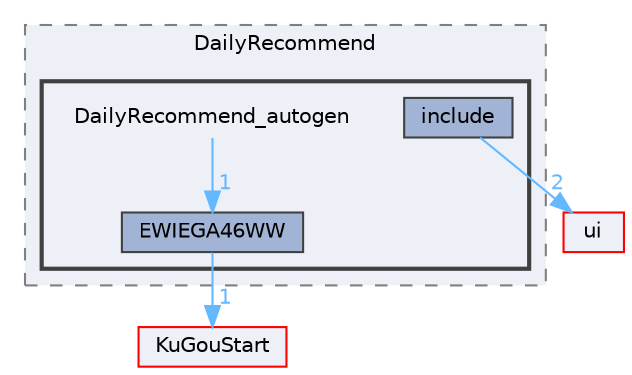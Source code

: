 digraph "DailyRecommend_autogen"
{
 // LATEX_PDF_SIZE
  bgcolor="transparent";
  edge [fontname=Helvetica,fontsize=10,labelfontname=Helvetica,labelfontsize=10];
  node [fontname=Helvetica,fontsize=10,shape=box,height=0.2,width=0.4];
  compound=true
  subgraph clusterdir_909c097f56161351588142c3141d3658 {
    graph [ bgcolor="#edf0f7", pencolor="grey50", label="DailyRecommend", fontname=Helvetica,fontsize=10 style="filled,dashed", URL="dir_909c097f56161351588142c3141d3658.html",tooltip=""]
  subgraph clusterdir_f7cbe8e0dac860622c3bf0f3a2a84365 {
    graph [ bgcolor="#edf0f7", pencolor="grey25", label="", fontname=Helvetica,fontsize=10 style="filled,bold", URL="dir_f7cbe8e0dac860622c3bf0f3a2a84365.html",tooltip=""]
    dir_f7cbe8e0dac860622c3bf0f3a2a84365 [shape=plaintext, label="DailyRecommend_autogen"];
  dir_dd568fc4a35f61bd20a08550a9ab3977 [label="EWIEGA46WW", fillcolor="#a2b4d6", color="grey25", style="filled", URL="dir_dd568fc4a35f61bd20a08550a9ab3977.html",tooltip=""];
  dir_f343fb2d167344c7226591ac9f78eee8 [label="include", fillcolor="#a2b4d6", color="grey25", style="filled", URL="dir_f343fb2d167344c7226591ac9f78eee8.html",tooltip=""];
  }
  }
  dir_e60601b218beddc6af0778ac41ea9cb2 [label="KuGouStart", fillcolor="#edf0f7", color="red", style="filled", URL="dir_e60601b218beddc6af0778ac41ea9cb2.html",tooltip=""];
  dir_1788f8309b1a812dcb800a185471cf6c [label="ui", fillcolor="#edf0f7", color="red", style="filled", URL="dir_1788f8309b1a812dcb800a185471cf6c.html",tooltip=""];
  dir_f7cbe8e0dac860622c3bf0f3a2a84365->dir_dd568fc4a35f61bd20a08550a9ab3977 [headlabel="1", labeldistance=1.5 headhref="dir_000059_000095.html" href="dir_000059_000095.html" color="steelblue1" fontcolor="steelblue1"];
  dir_dd568fc4a35f61bd20a08550a9ab3977->dir_e60601b218beddc6af0778ac41ea9cb2 [headlabel="1", labeldistance=1.5 headhref="dir_000095_000172.html" href="dir_000095_000172.html" color="steelblue1" fontcolor="steelblue1"];
  dir_f343fb2d167344c7226591ac9f78eee8->dir_1788f8309b1a812dcb800a185471cf6c [headlabel="2", labeldistance=1.5 headhref="dir_000139_000351.html" href="dir_000139_000351.html" color="steelblue1" fontcolor="steelblue1"];
}
